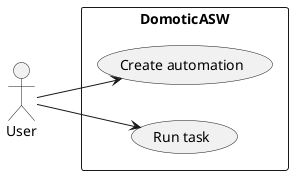 @startuml use-case

left to right direction

actor User

rectangle DomoticASW {
    User --> (Create automation)
    User --> (Run task)
}

@enduml
